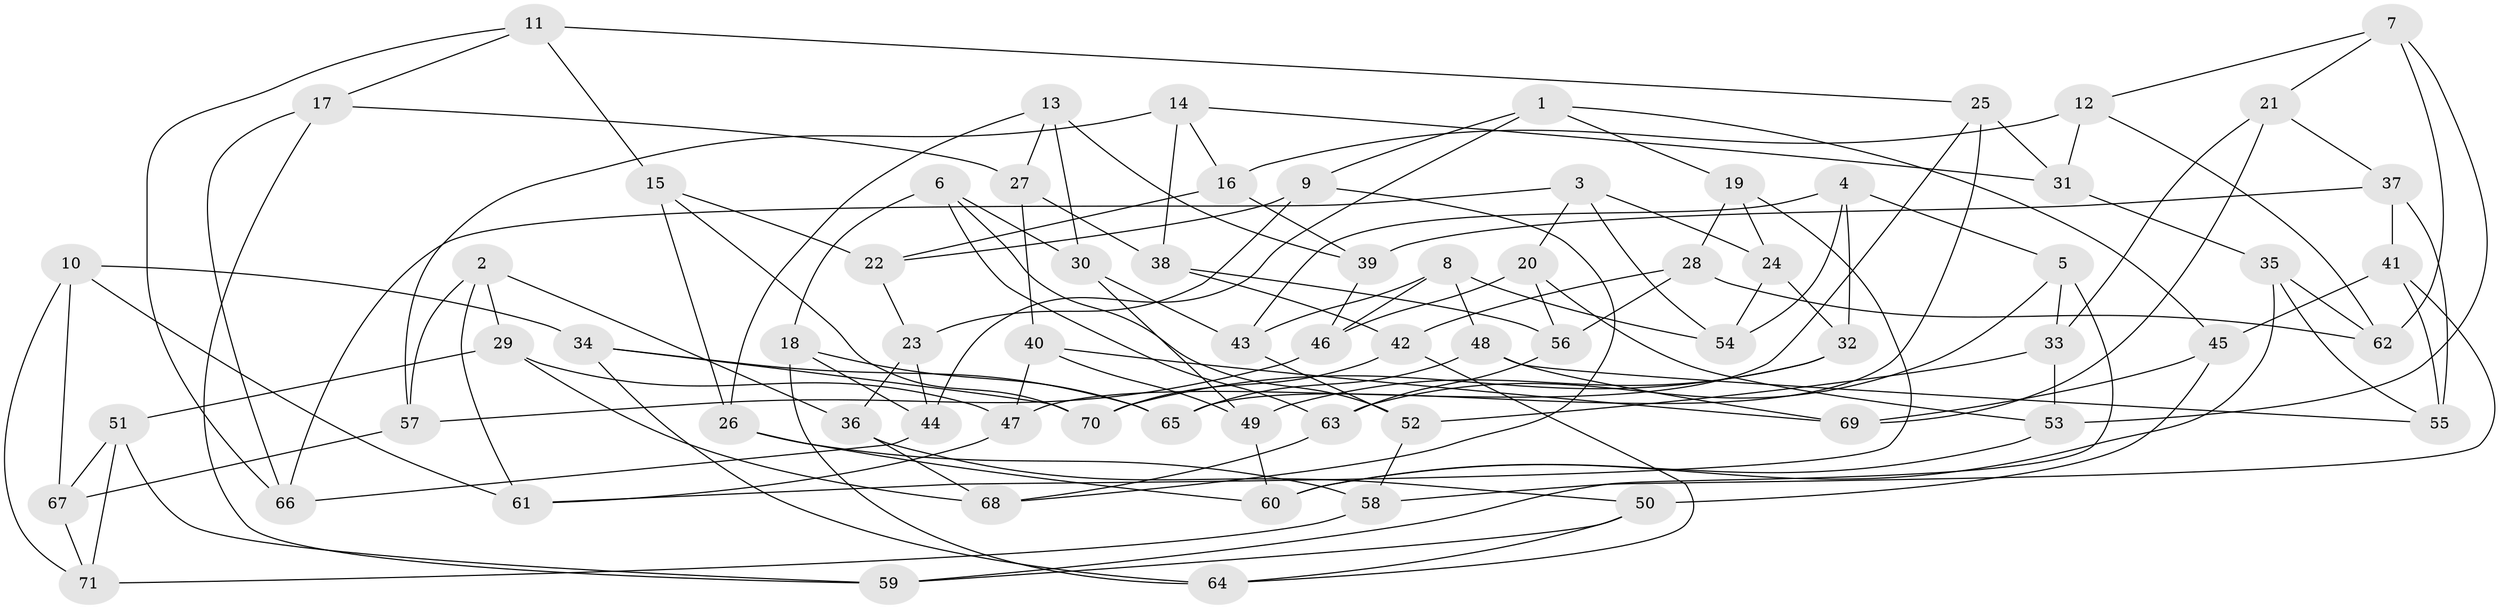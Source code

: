 // Generated by graph-tools (version 1.1) at 2025/50/03/09/25 03:50:52]
// undirected, 71 vertices, 142 edges
graph export_dot {
graph [start="1"]
  node [color=gray90,style=filled];
  1;
  2;
  3;
  4;
  5;
  6;
  7;
  8;
  9;
  10;
  11;
  12;
  13;
  14;
  15;
  16;
  17;
  18;
  19;
  20;
  21;
  22;
  23;
  24;
  25;
  26;
  27;
  28;
  29;
  30;
  31;
  32;
  33;
  34;
  35;
  36;
  37;
  38;
  39;
  40;
  41;
  42;
  43;
  44;
  45;
  46;
  47;
  48;
  49;
  50;
  51;
  52;
  53;
  54;
  55;
  56;
  57;
  58;
  59;
  60;
  61;
  62;
  63;
  64;
  65;
  66;
  67;
  68;
  69;
  70;
  71;
  1 -- 19;
  1 -- 45;
  1 -- 9;
  1 -- 44;
  2 -- 36;
  2 -- 61;
  2 -- 29;
  2 -- 57;
  3 -- 24;
  3 -- 66;
  3 -- 20;
  3 -- 54;
  4 -- 5;
  4 -- 43;
  4 -- 54;
  4 -- 32;
  5 -- 59;
  5 -- 33;
  5 -- 63;
  6 -- 52;
  6 -- 63;
  6 -- 18;
  6 -- 30;
  7 -- 21;
  7 -- 12;
  7 -- 62;
  7 -- 53;
  8 -- 43;
  8 -- 54;
  8 -- 46;
  8 -- 48;
  9 -- 22;
  9 -- 68;
  9 -- 23;
  10 -- 71;
  10 -- 61;
  10 -- 34;
  10 -- 67;
  11 -- 15;
  11 -- 66;
  11 -- 25;
  11 -- 17;
  12 -- 16;
  12 -- 62;
  12 -- 31;
  13 -- 26;
  13 -- 30;
  13 -- 27;
  13 -- 39;
  14 -- 38;
  14 -- 31;
  14 -- 57;
  14 -- 16;
  15 -- 26;
  15 -- 70;
  15 -- 22;
  16 -- 22;
  16 -- 39;
  17 -- 27;
  17 -- 59;
  17 -- 66;
  18 -- 64;
  18 -- 65;
  18 -- 44;
  19 -- 61;
  19 -- 28;
  19 -- 24;
  20 -- 53;
  20 -- 56;
  20 -- 46;
  21 -- 33;
  21 -- 37;
  21 -- 69;
  22 -- 23;
  23 -- 44;
  23 -- 36;
  24 -- 32;
  24 -- 54;
  25 -- 31;
  25 -- 65;
  25 -- 47;
  26 -- 58;
  26 -- 60;
  27 -- 40;
  27 -- 38;
  28 -- 42;
  28 -- 56;
  28 -- 62;
  29 -- 47;
  29 -- 51;
  29 -- 68;
  30 -- 43;
  30 -- 49;
  31 -- 35;
  32 -- 70;
  32 -- 49;
  33 -- 52;
  33 -- 53;
  34 -- 70;
  34 -- 65;
  34 -- 64;
  35 -- 55;
  35 -- 62;
  35 -- 60;
  36 -- 68;
  36 -- 50;
  37 -- 55;
  37 -- 39;
  37 -- 41;
  38 -- 42;
  38 -- 56;
  39 -- 46;
  40 -- 47;
  40 -- 69;
  40 -- 49;
  41 -- 55;
  41 -- 45;
  41 -- 58;
  42 -- 64;
  42 -- 70;
  43 -- 52;
  44 -- 66;
  45 -- 50;
  45 -- 69;
  46 -- 57;
  47 -- 61;
  48 -- 69;
  48 -- 55;
  48 -- 65;
  49 -- 60;
  50 -- 59;
  50 -- 64;
  51 -- 71;
  51 -- 59;
  51 -- 67;
  52 -- 58;
  53 -- 60;
  56 -- 63;
  57 -- 67;
  58 -- 71;
  63 -- 68;
  67 -- 71;
}
